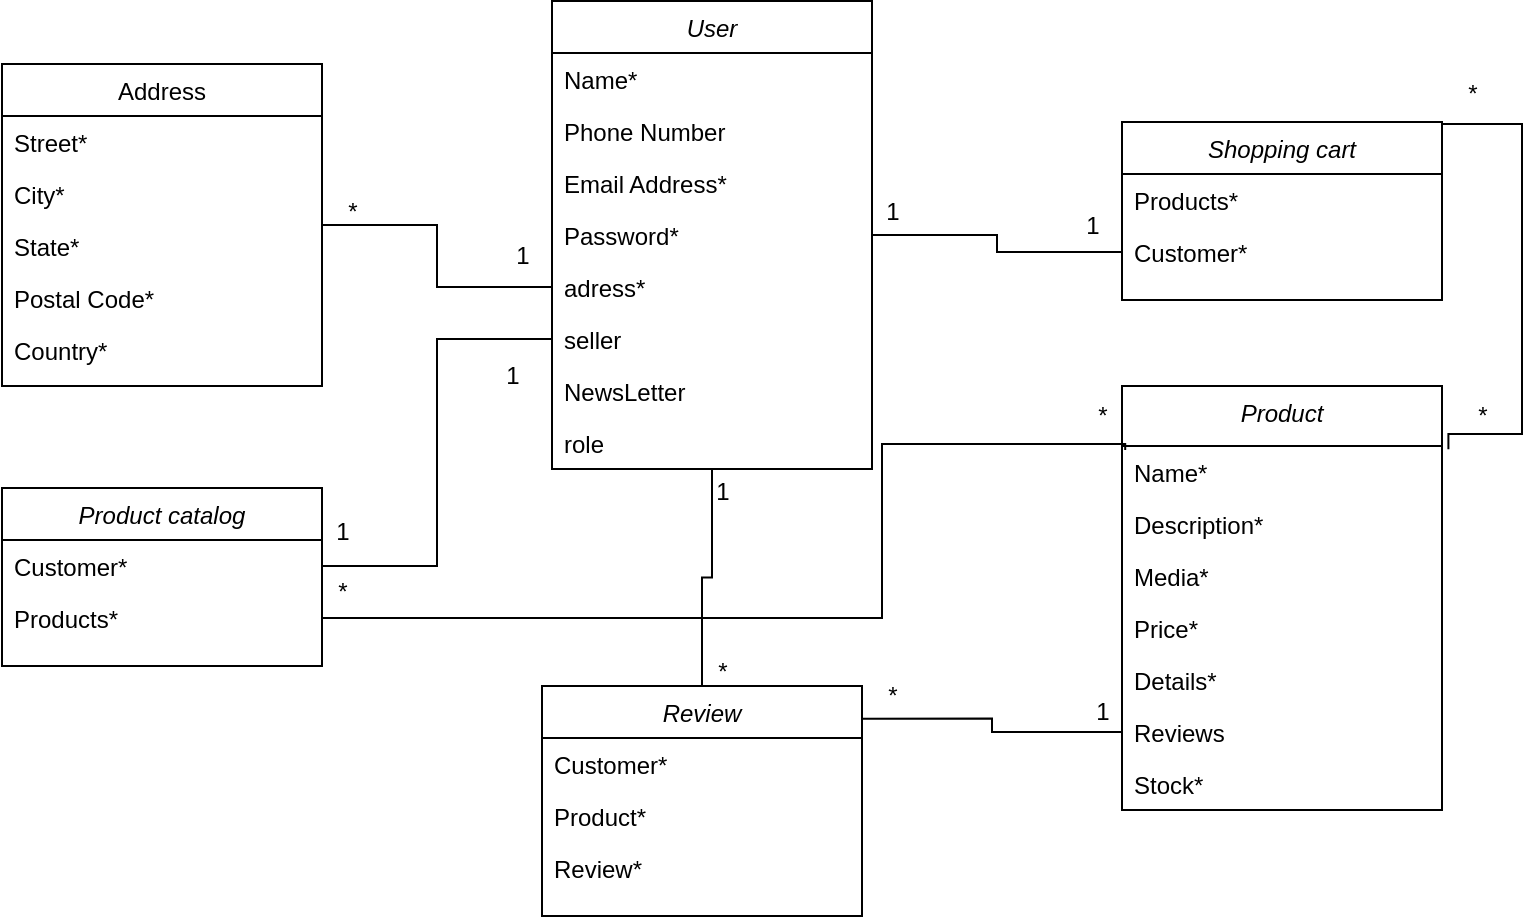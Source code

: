 <mxfile version="23.1.5" type="device">
  <diagram id="C5RBs43oDa-KdzZeNtuy" name="Page-1">
    <mxGraphModel dx="1050" dy="621" grid="1" gridSize="10" guides="1" tooltips="1" connect="1" arrows="1" fold="1" page="1" pageScale="1" pageWidth="827" pageHeight="1169" math="0" shadow="0">
      <root>
        <mxCell id="WIyWlLk6GJQsqaUBKTNV-0" />
        <mxCell id="WIyWlLk6GJQsqaUBKTNV-1" parent="WIyWlLk6GJQsqaUBKTNV-0" />
        <mxCell id="_YM4UVS4u64sopjbjJ5U-23" style="edgeStyle=orthogonalEdgeStyle;rounded=0;orthogonalLoop=1;jettySize=auto;html=1;entryX=0;entryY=0.5;entryDx=0;entryDy=0;endArrow=none;endFill=0;" parent="WIyWlLk6GJQsqaUBKTNV-1" source="zkfFHV4jXpPFQw0GAbJ--0" target="_YM4UVS4u64sopjbjJ5U-7" edge="1">
          <mxGeometry relative="1" as="geometry" />
        </mxCell>
        <mxCell id="_YM4UVS4u64sopjbjJ5U-60" style="edgeStyle=orthogonalEdgeStyle;rounded=0;orthogonalLoop=1;jettySize=auto;html=1;exitX=0.5;exitY=1;exitDx=0;exitDy=0;entryX=0.5;entryY=0;entryDx=0;entryDy=0;endArrow=none;endFill=0;" parent="WIyWlLk6GJQsqaUBKTNV-1" source="zkfFHV4jXpPFQw0GAbJ--0" target="_YM4UVS4u64sopjbjJ5U-17" edge="1">
          <mxGeometry relative="1" as="geometry" />
        </mxCell>
        <mxCell id="zkfFHV4jXpPFQw0GAbJ--0" value="User" style="swimlane;fontStyle=2;align=center;verticalAlign=top;childLayout=stackLayout;horizontal=1;startSize=26;horizontalStack=0;resizeParent=1;resizeLast=0;collapsible=1;marginBottom=0;rounded=0;shadow=0;strokeWidth=1;" parent="WIyWlLk6GJQsqaUBKTNV-1" vertex="1">
          <mxGeometry x="295" y="87.5" width="160" height="234" as="geometry">
            <mxRectangle x="230" y="140" width="160" height="26" as="alternateBounds" />
          </mxGeometry>
        </mxCell>
        <mxCell id="zkfFHV4jXpPFQw0GAbJ--1" value="Name*" style="text;align=left;verticalAlign=top;spacingLeft=4;spacingRight=4;overflow=hidden;rotatable=0;points=[[0,0.5],[1,0.5]];portConstraint=eastwest;" parent="zkfFHV4jXpPFQw0GAbJ--0" vertex="1">
          <mxGeometry y="26" width="160" height="26" as="geometry" />
        </mxCell>
        <mxCell id="zkfFHV4jXpPFQw0GAbJ--2" value="Phone Number" style="text;align=left;verticalAlign=top;spacingLeft=4;spacingRight=4;overflow=hidden;rotatable=0;points=[[0,0.5],[1,0.5]];portConstraint=eastwest;rounded=0;shadow=0;html=0;" parent="zkfFHV4jXpPFQw0GAbJ--0" vertex="1">
          <mxGeometry y="52" width="160" height="26" as="geometry" />
        </mxCell>
        <mxCell id="zkfFHV4jXpPFQw0GAbJ--3" value="Email Address*" style="text;align=left;verticalAlign=top;spacingLeft=4;spacingRight=4;overflow=hidden;rotatable=0;points=[[0,0.5],[1,0.5]];portConstraint=eastwest;rounded=0;shadow=0;html=0;" parent="zkfFHV4jXpPFQw0GAbJ--0" vertex="1">
          <mxGeometry y="78" width="160" height="26" as="geometry" />
        </mxCell>
        <mxCell id="_YM4UVS4u64sopjbjJ5U-58" value="Password*" style="text;align=left;verticalAlign=top;spacingLeft=4;spacingRight=4;overflow=hidden;rotatable=0;points=[[0,0.5],[1,0.5]];portConstraint=eastwest;rounded=0;shadow=0;html=0;" parent="zkfFHV4jXpPFQw0GAbJ--0" vertex="1">
          <mxGeometry y="104" width="160" height="26" as="geometry" />
        </mxCell>
        <mxCell id="_YM4UVS4u64sopjbjJ5U-1" value="adress*" style="text;align=left;verticalAlign=top;spacingLeft=4;spacingRight=4;overflow=hidden;rotatable=0;points=[[0,0.5],[1,0.5]];portConstraint=eastwest;rounded=0;shadow=0;html=0;" parent="zkfFHV4jXpPFQw0GAbJ--0" vertex="1">
          <mxGeometry y="130" width="160" height="26" as="geometry" />
        </mxCell>
        <mxCell id="_YM4UVS4u64sopjbjJ5U-0" value="seller" style="text;align=left;verticalAlign=top;spacingLeft=4;spacingRight=4;overflow=hidden;rotatable=0;points=[[0,0.5],[1,0.5]];portConstraint=eastwest;rounded=0;shadow=0;html=0;" parent="zkfFHV4jXpPFQw0GAbJ--0" vertex="1">
          <mxGeometry y="156" width="160" height="26" as="geometry" />
        </mxCell>
        <mxCell id="_YM4UVS4u64sopjbjJ5U-3" value="NewsLetter" style="text;align=left;verticalAlign=top;spacingLeft=4;spacingRight=4;overflow=hidden;rotatable=0;points=[[0,0.5],[1,0.5]];portConstraint=eastwest;rounded=0;shadow=0;html=0;" parent="zkfFHV4jXpPFQw0GAbJ--0" vertex="1">
          <mxGeometry y="182" width="160" height="26" as="geometry" />
        </mxCell>
        <mxCell id="5OP1CShXSF_b_jgup-TX-10" value="role" style="text;align=left;verticalAlign=top;spacingLeft=4;spacingRight=4;overflow=hidden;rotatable=0;points=[[0,0.5],[1,0.5]];portConstraint=eastwest;rounded=0;shadow=0;html=0;" vertex="1" parent="zkfFHV4jXpPFQw0GAbJ--0">
          <mxGeometry y="208" width="160" height="26" as="geometry" />
        </mxCell>
        <mxCell id="_YM4UVS4u64sopjbjJ5U-4" value="Shopping cart" style="swimlane;fontStyle=2;align=center;verticalAlign=top;childLayout=stackLayout;horizontal=1;startSize=26;horizontalStack=0;resizeParent=1;resizeLast=0;collapsible=1;marginBottom=0;rounded=0;shadow=0;strokeWidth=1;" parent="WIyWlLk6GJQsqaUBKTNV-1" vertex="1">
          <mxGeometry x="580" y="148" width="160" height="89" as="geometry">
            <mxRectangle x="230" y="140" width="160" height="26" as="alternateBounds" />
          </mxGeometry>
        </mxCell>
        <mxCell id="_YM4UVS4u64sopjbjJ5U-5" value="Products*" style="text;align=left;verticalAlign=top;spacingLeft=4;spacingRight=4;overflow=hidden;rotatable=0;points=[[0,0.5],[1,0.5]];portConstraint=eastwest;" parent="_YM4UVS4u64sopjbjJ5U-4" vertex="1">
          <mxGeometry y="26" width="160" height="26" as="geometry" />
        </mxCell>
        <mxCell id="_YM4UVS4u64sopjbjJ5U-7" value="Customer*" style="text;align=left;verticalAlign=top;spacingLeft=4;spacingRight=4;overflow=hidden;rotatable=0;points=[[0,0.5],[1,0.5]];portConstraint=eastwest;rounded=0;shadow=0;html=0;" parent="_YM4UVS4u64sopjbjJ5U-4" vertex="1">
          <mxGeometry y="52" width="160" height="26" as="geometry" />
        </mxCell>
        <mxCell id="_YM4UVS4u64sopjbjJ5U-11" value="Product" style="swimlane;fontStyle=2;align=center;verticalAlign=top;childLayout=stackLayout;horizontal=1;startSize=30;horizontalStack=0;resizeParent=1;resizeLast=0;collapsible=1;marginBottom=0;rounded=0;shadow=0;strokeWidth=1;" parent="WIyWlLk6GJQsqaUBKTNV-1" vertex="1">
          <mxGeometry x="580" y="280" width="160" height="212" as="geometry">
            <mxRectangle x="230" y="140" width="160" height="26" as="alternateBounds" />
          </mxGeometry>
        </mxCell>
        <mxCell id="_YM4UVS4u64sopjbjJ5U-12" value="Name*" style="text;align=left;verticalAlign=top;spacingLeft=4;spacingRight=4;overflow=hidden;rotatable=0;points=[[0,0.5],[1,0.5]];portConstraint=eastwest;" parent="_YM4UVS4u64sopjbjJ5U-11" vertex="1">
          <mxGeometry y="30" width="160" height="26" as="geometry" />
        </mxCell>
        <mxCell id="_YM4UVS4u64sopjbjJ5U-13" value="Description*" style="text;align=left;verticalAlign=top;spacingLeft=4;spacingRight=4;overflow=hidden;rotatable=0;points=[[0,0.5],[1,0.5]];portConstraint=eastwest;rounded=0;shadow=0;html=0;" parent="_YM4UVS4u64sopjbjJ5U-11" vertex="1">
          <mxGeometry y="56" width="160" height="26" as="geometry" />
        </mxCell>
        <mxCell id="_YM4UVS4u64sopjbjJ5U-14" value="Media*" style="text;align=left;verticalAlign=top;spacingLeft=4;spacingRight=4;overflow=hidden;rotatable=0;points=[[0,0.5],[1,0.5]];portConstraint=eastwest;rounded=0;shadow=0;html=0;" parent="_YM4UVS4u64sopjbjJ5U-11" vertex="1">
          <mxGeometry y="82" width="160" height="26" as="geometry" />
        </mxCell>
        <mxCell id="_YM4UVS4u64sopjbjJ5U-15" value="Price*" style="text;align=left;verticalAlign=top;spacingLeft=4;spacingRight=4;overflow=hidden;rotatable=0;points=[[0,0.5],[1,0.5]];portConstraint=eastwest;rounded=0;shadow=0;html=0;" parent="_YM4UVS4u64sopjbjJ5U-11" vertex="1">
          <mxGeometry y="108" width="160" height="26" as="geometry" />
        </mxCell>
        <mxCell id="_YM4UVS4u64sopjbjJ5U-16" value="Details*" style="text;align=left;verticalAlign=top;spacingLeft=4;spacingRight=4;overflow=hidden;rotatable=0;points=[[0,0.5],[1,0.5]];portConstraint=eastwest;rounded=0;shadow=0;html=0;" parent="_YM4UVS4u64sopjbjJ5U-11" vertex="1">
          <mxGeometry y="134" width="160" height="26" as="geometry" />
        </mxCell>
        <mxCell id="_YM4UVS4u64sopjbjJ5U-43" value="Reviews" style="text;align=left;verticalAlign=top;spacingLeft=4;spacingRight=4;overflow=hidden;rotatable=0;points=[[0,0.5],[1,0.5]];portConstraint=eastwest;rounded=0;shadow=0;html=0;" parent="_YM4UVS4u64sopjbjJ5U-11" vertex="1">
          <mxGeometry y="160" width="160" height="26" as="geometry" />
        </mxCell>
        <mxCell id="_YM4UVS4u64sopjbjJ5U-63" value="Stock*" style="text;align=left;verticalAlign=top;spacingLeft=4;spacingRight=4;overflow=hidden;rotatable=0;points=[[0,0.5],[1,0.5]];portConstraint=eastwest;rounded=0;shadow=0;html=0;" parent="_YM4UVS4u64sopjbjJ5U-11" vertex="1">
          <mxGeometry y="186" width="160" height="26" as="geometry" />
        </mxCell>
        <mxCell id="_YM4UVS4u64sopjbjJ5U-17" value="Review" style="swimlane;fontStyle=2;align=center;verticalAlign=top;childLayout=stackLayout;horizontal=1;startSize=26;horizontalStack=0;resizeParent=1;resizeLast=0;collapsible=1;marginBottom=0;rounded=0;shadow=0;strokeWidth=1;" parent="WIyWlLk6GJQsqaUBKTNV-1" vertex="1">
          <mxGeometry x="290" y="430" width="160" height="115" as="geometry">
            <mxRectangle x="230" y="140" width="160" height="26" as="alternateBounds" />
          </mxGeometry>
        </mxCell>
        <mxCell id="_YM4UVS4u64sopjbjJ5U-18" value="Customer*" style="text;align=left;verticalAlign=top;spacingLeft=4;spacingRight=4;overflow=hidden;rotatable=0;points=[[0,0.5],[1,0.5]];portConstraint=eastwest;" parent="_YM4UVS4u64sopjbjJ5U-17" vertex="1">
          <mxGeometry y="26" width="160" height="26" as="geometry" />
        </mxCell>
        <mxCell id="_YM4UVS4u64sopjbjJ5U-19" value="Product*" style="text;align=left;verticalAlign=top;spacingLeft=4;spacingRight=4;overflow=hidden;rotatable=0;points=[[0,0.5],[1,0.5]];portConstraint=eastwest;rounded=0;shadow=0;html=0;" parent="_YM4UVS4u64sopjbjJ5U-17" vertex="1">
          <mxGeometry y="52" width="160" height="26" as="geometry" />
        </mxCell>
        <mxCell id="_YM4UVS4u64sopjbjJ5U-20" value="Review*" style="text;align=left;verticalAlign=top;spacingLeft=4;spacingRight=4;overflow=hidden;rotatable=0;points=[[0,0.5],[1,0.5]];portConstraint=eastwest;rounded=0;shadow=0;html=0;" parent="_YM4UVS4u64sopjbjJ5U-17" vertex="1">
          <mxGeometry y="78" width="160" height="22" as="geometry" />
        </mxCell>
        <mxCell id="_YM4UVS4u64sopjbjJ5U-24" value="Address" style="swimlane;fontStyle=0;align=center;verticalAlign=top;childLayout=stackLayout;horizontal=1;startSize=26;horizontalStack=0;resizeParent=1;resizeLast=0;collapsible=1;marginBottom=0;rounded=0;shadow=0;strokeWidth=1;" parent="WIyWlLk6GJQsqaUBKTNV-1" vertex="1">
          <mxGeometry x="20" y="119" width="160" height="161" as="geometry">
            <mxRectangle x="550" y="140" width="160" height="26" as="alternateBounds" />
          </mxGeometry>
        </mxCell>
        <mxCell id="_YM4UVS4u64sopjbjJ5U-25" value="Street*" style="text;align=left;verticalAlign=top;spacingLeft=4;spacingRight=4;overflow=hidden;rotatable=0;points=[[0,0.5],[1,0.5]];portConstraint=eastwest;" parent="_YM4UVS4u64sopjbjJ5U-24" vertex="1">
          <mxGeometry y="26" width="160" height="26" as="geometry" />
        </mxCell>
        <mxCell id="_YM4UVS4u64sopjbjJ5U-26" value="City*" style="text;align=left;verticalAlign=top;spacingLeft=4;spacingRight=4;overflow=hidden;rotatable=0;points=[[0,0.5],[1,0.5]];portConstraint=eastwest;rounded=0;shadow=0;html=0;" parent="_YM4UVS4u64sopjbjJ5U-24" vertex="1">
          <mxGeometry y="52" width="160" height="26" as="geometry" />
        </mxCell>
        <mxCell id="_YM4UVS4u64sopjbjJ5U-27" value="State*" style="text;align=left;verticalAlign=top;spacingLeft=4;spacingRight=4;overflow=hidden;rotatable=0;points=[[0,0.5],[1,0.5]];portConstraint=eastwest;rounded=0;shadow=0;html=0;" parent="_YM4UVS4u64sopjbjJ5U-24" vertex="1">
          <mxGeometry y="78" width="160" height="26" as="geometry" />
        </mxCell>
        <mxCell id="_YM4UVS4u64sopjbjJ5U-28" value="Postal Code*" style="text;align=left;verticalAlign=top;spacingLeft=4;spacingRight=4;overflow=hidden;rotatable=0;points=[[0,0.5],[1,0.5]];portConstraint=eastwest;rounded=0;shadow=0;html=0;" parent="_YM4UVS4u64sopjbjJ5U-24" vertex="1">
          <mxGeometry y="104" width="160" height="26" as="geometry" />
        </mxCell>
        <mxCell id="_YM4UVS4u64sopjbjJ5U-29" value="Country*" style="text;align=left;verticalAlign=top;spacingLeft=4;spacingRight=4;overflow=hidden;rotatable=0;points=[[0,0.5],[1,0.5]];portConstraint=eastwest;rounded=0;shadow=0;html=0;" parent="_YM4UVS4u64sopjbjJ5U-24" vertex="1">
          <mxGeometry y="130" width="160" height="26" as="geometry" />
        </mxCell>
        <mxCell id="_YM4UVS4u64sopjbjJ5U-33" style="edgeStyle=orthogonalEdgeStyle;rounded=0;orthogonalLoop=1;jettySize=auto;html=1;exitX=0;exitY=0.5;exitDx=0;exitDy=0;endArrow=none;endFill=0;" parent="WIyWlLk6GJQsqaUBKTNV-1" source="_YM4UVS4u64sopjbjJ5U-1" target="_YM4UVS4u64sopjbjJ5U-24" edge="1">
          <mxGeometry relative="1" as="geometry" />
        </mxCell>
        <mxCell id="_YM4UVS4u64sopjbjJ5U-36" value="*" style="text;html=1;align=center;verticalAlign=middle;resizable=0;points=[];autosize=1;strokeColor=none;fillColor=none;" parent="WIyWlLk6GJQsqaUBKTNV-1" vertex="1">
          <mxGeometry x="180" y="178" width="30" height="30" as="geometry" />
        </mxCell>
        <mxCell id="_YM4UVS4u64sopjbjJ5U-38" value="1" style="text;html=1;align=center;verticalAlign=middle;resizable=0;points=[];autosize=1;strokeColor=none;fillColor=none;" parent="WIyWlLk6GJQsqaUBKTNV-1" vertex="1">
          <mxGeometry x="450" y="178" width="30" height="30" as="geometry" />
        </mxCell>
        <mxCell id="_YM4UVS4u64sopjbjJ5U-39" value="1" style="text;html=1;align=center;verticalAlign=middle;resizable=0;points=[];autosize=1;strokeColor=none;fillColor=none;" parent="WIyWlLk6GJQsqaUBKTNV-1" vertex="1">
          <mxGeometry x="550" y="184.5" width="30" height="30" as="geometry" />
        </mxCell>
        <mxCell id="_YM4UVS4u64sopjbjJ5U-40" style="edgeStyle=orthogonalEdgeStyle;rounded=0;orthogonalLoop=1;jettySize=auto;html=1;exitX=1;exitY=0.5;exitDx=0;exitDy=0;entryX=1.02;entryY=0.149;entryDx=0;entryDy=0;entryPerimeter=0;endArrow=none;endFill=0;" parent="WIyWlLk6GJQsqaUBKTNV-1" source="_YM4UVS4u64sopjbjJ5U-5" target="_YM4UVS4u64sopjbjJ5U-11" edge="1">
          <mxGeometry relative="1" as="geometry">
            <Array as="points">
              <mxPoint x="780" y="149" />
              <mxPoint x="780" y="304" />
            </Array>
          </mxGeometry>
        </mxCell>
        <mxCell id="_YM4UVS4u64sopjbjJ5U-41" value="*" style="text;html=1;align=center;verticalAlign=middle;resizable=0;points=[];autosize=1;strokeColor=none;fillColor=none;" parent="WIyWlLk6GJQsqaUBKTNV-1" vertex="1">
          <mxGeometry x="740" y="119" width="30" height="30" as="geometry" />
        </mxCell>
        <mxCell id="_YM4UVS4u64sopjbjJ5U-42" value="*" style="text;html=1;align=center;verticalAlign=middle;resizable=0;points=[];autosize=1;strokeColor=none;fillColor=none;" parent="WIyWlLk6GJQsqaUBKTNV-1" vertex="1">
          <mxGeometry x="745" y="280" width="30" height="30" as="geometry" />
        </mxCell>
        <mxCell id="_YM4UVS4u64sopjbjJ5U-44" style="edgeStyle=orthogonalEdgeStyle;rounded=0;orthogonalLoop=1;jettySize=auto;html=1;exitX=0;exitY=0.5;exitDx=0;exitDy=0;entryX=0.997;entryY=0.142;entryDx=0;entryDy=0;entryPerimeter=0;endArrow=none;endFill=0;" parent="WIyWlLk6GJQsqaUBKTNV-1" source="_YM4UVS4u64sopjbjJ5U-43" target="_YM4UVS4u64sopjbjJ5U-17" edge="1">
          <mxGeometry relative="1" as="geometry" />
        </mxCell>
        <mxCell id="_YM4UVS4u64sopjbjJ5U-45" value="*" style="text;html=1;align=center;verticalAlign=middle;resizable=0;points=[];autosize=1;strokeColor=none;fillColor=none;" parent="WIyWlLk6GJQsqaUBKTNV-1" vertex="1">
          <mxGeometry x="450" y="420" width="30" height="30" as="geometry" />
        </mxCell>
        <mxCell id="_YM4UVS4u64sopjbjJ5U-46" value="1" style="text;html=1;align=center;verticalAlign=middle;resizable=0;points=[];autosize=1;strokeColor=none;fillColor=none;" parent="WIyWlLk6GJQsqaUBKTNV-1" vertex="1">
          <mxGeometry x="555" y="428" width="30" height="30" as="geometry" />
        </mxCell>
        <mxCell id="_YM4UVS4u64sopjbjJ5U-49" value="Product catalog" style="swimlane;fontStyle=2;align=center;verticalAlign=top;childLayout=stackLayout;horizontal=1;startSize=26;horizontalStack=0;resizeParent=1;resizeLast=0;collapsible=1;marginBottom=0;rounded=0;shadow=0;strokeWidth=1;" parent="WIyWlLk6GJQsqaUBKTNV-1" vertex="1">
          <mxGeometry x="20" y="331" width="160" height="89" as="geometry">
            <mxRectangle x="230" y="140" width="160" height="26" as="alternateBounds" />
          </mxGeometry>
        </mxCell>
        <mxCell id="_YM4UVS4u64sopjbjJ5U-51" value="Customer*" style="text;align=left;verticalAlign=top;spacingLeft=4;spacingRight=4;overflow=hidden;rotatable=0;points=[[0,0.5],[1,0.5]];portConstraint=eastwest;rounded=0;shadow=0;html=0;" parent="_YM4UVS4u64sopjbjJ5U-49" vertex="1">
          <mxGeometry y="26" width="160" height="26" as="geometry" />
        </mxCell>
        <mxCell id="_YM4UVS4u64sopjbjJ5U-50" value="Products*" style="text;align=left;verticalAlign=top;spacingLeft=4;spacingRight=4;overflow=hidden;rotatable=0;points=[[0,0.5],[1,0.5]];portConstraint=eastwest;" parent="_YM4UVS4u64sopjbjJ5U-49" vertex="1">
          <mxGeometry y="52" width="160" height="26" as="geometry" />
        </mxCell>
        <mxCell id="_YM4UVS4u64sopjbjJ5U-52" style="edgeStyle=orthogonalEdgeStyle;rounded=0;orthogonalLoop=1;jettySize=auto;html=1;exitX=1;exitY=0.5;exitDx=0;exitDy=0;entryX=0;entryY=0.5;entryDx=0;entryDy=0;endArrow=none;endFill=0;" parent="WIyWlLk6GJQsqaUBKTNV-1" source="_YM4UVS4u64sopjbjJ5U-51" target="_YM4UVS4u64sopjbjJ5U-0" edge="1">
          <mxGeometry relative="1" as="geometry" />
        </mxCell>
        <mxCell id="_YM4UVS4u64sopjbjJ5U-53" style="edgeStyle=orthogonalEdgeStyle;rounded=0;orthogonalLoop=1;jettySize=auto;html=1;exitX=1;exitY=0.5;exitDx=0;exitDy=0;entryX=0.01;entryY=0.151;entryDx=0;entryDy=0;entryPerimeter=0;endArrow=none;endFill=0;" parent="WIyWlLk6GJQsqaUBKTNV-1" source="_YM4UVS4u64sopjbjJ5U-50" target="_YM4UVS4u64sopjbjJ5U-11" edge="1">
          <mxGeometry relative="1" as="geometry">
            <Array as="points">
              <mxPoint x="460" y="396" />
              <mxPoint x="460" y="309" />
            </Array>
          </mxGeometry>
        </mxCell>
        <mxCell id="_YM4UVS4u64sopjbjJ5U-54" value="1" style="text;html=1;align=center;verticalAlign=middle;resizable=0;points=[];autosize=1;strokeColor=none;fillColor=none;" parent="WIyWlLk6GJQsqaUBKTNV-1" vertex="1">
          <mxGeometry x="175" y="338" width="30" height="30" as="geometry" />
        </mxCell>
        <mxCell id="_YM4UVS4u64sopjbjJ5U-55" value="1" style="text;html=1;align=center;verticalAlign=middle;resizable=0;points=[];autosize=1;strokeColor=none;fillColor=none;" parent="WIyWlLk6GJQsqaUBKTNV-1" vertex="1">
          <mxGeometry x="265" y="200" width="30" height="30" as="geometry" />
        </mxCell>
        <mxCell id="_YM4UVS4u64sopjbjJ5U-56" value="*" style="text;html=1;align=center;verticalAlign=middle;resizable=0;points=[];autosize=1;strokeColor=none;fillColor=none;" parent="WIyWlLk6GJQsqaUBKTNV-1" vertex="1">
          <mxGeometry x="175" y="368" width="30" height="30" as="geometry" />
        </mxCell>
        <mxCell id="_YM4UVS4u64sopjbjJ5U-57" value="*" style="text;html=1;align=center;verticalAlign=middle;resizable=0;points=[];autosize=1;strokeColor=none;fillColor=none;" parent="WIyWlLk6GJQsqaUBKTNV-1" vertex="1">
          <mxGeometry x="555" y="280" width="30" height="30" as="geometry" />
        </mxCell>
        <mxCell id="_YM4UVS4u64sopjbjJ5U-61" value="1" style="text;html=1;align=center;verticalAlign=middle;resizable=0;points=[];autosize=1;strokeColor=none;fillColor=none;" parent="WIyWlLk6GJQsqaUBKTNV-1" vertex="1">
          <mxGeometry x="365" y="318" width="30" height="30" as="geometry" />
        </mxCell>
        <mxCell id="_YM4UVS4u64sopjbjJ5U-62" value="*" style="text;html=1;align=center;verticalAlign=middle;resizable=0;points=[];autosize=1;strokeColor=none;fillColor=none;" parent="WIyWlLk6GJQsqaUBKTNV-1" vertex="1">
          <mxGeometry x="365" y="408" width="30" height="30" as="geometry" />
        </mxCell>
        <mxCell id="5OP1CShXSF_b_jgup-TX-11" value="1" style="text;html=1;align=center;verticalAlign=middle;resizable=0;points=[];autosize=1;strokeColor=none;fillColor=none;" vertex="1" parent="WIyWlLk6GJQsqaUBKTNV-1">
          <mxGeometry x="260" y="260" width="30" height="30" as="geometry" />
        </mxCell>
      </root>
    </mxGraphModel>
  </diagram>
</mxfile>
